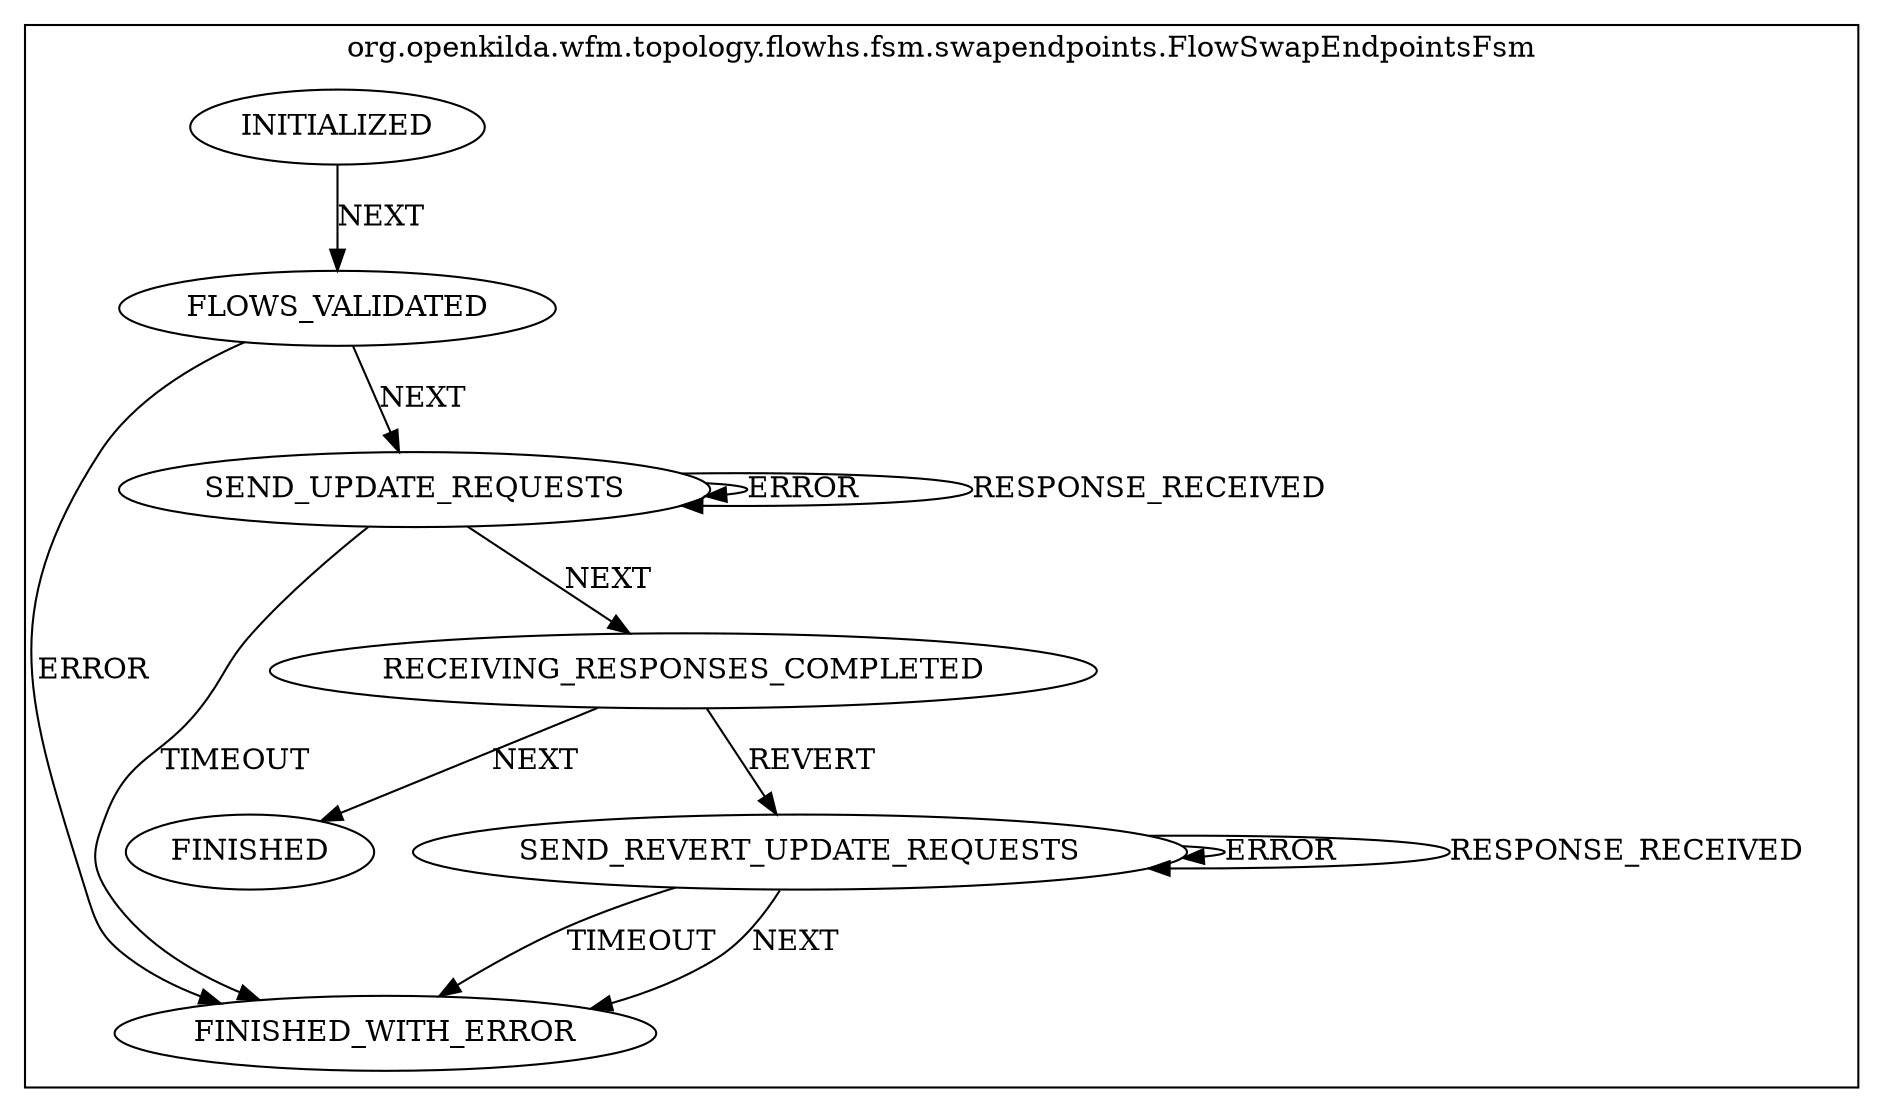 digraph {
    compound=true;
    subgraph cluster_StateMachine {
        label="org.openkilda.wfm.topology.flowhs.fsm.swapendpoints.FlowSwapEndpointsFsm";
        FLOWS_VALIDATED [label="FLOWS_VALIDATED"];
        FINISHED [label="FINISHED"];
        FINISHED_WITH_ERROR [label="FINISHED_WITH_ERROR"];
        SEND_UPDATE_REQUESTS [label="SEND_UPDATE_REQUESTS"];
        RECEIVING_RESPONSES_COMPLETED [label="RECEIVING_RESPONSES_COMPLETED"];
        INITIALIZED [label="INITIALIZED"];
        SEND_REVERT_UPDATE_REQUESTS [label="SEND_REVERT_UPDATE_REQUESTS"];

        FLOWS_VALIDATED -> FINISHED_WITH_ERROR [ label="ERROR"];
        FLOWS_VALIDATED -> SEND_UPDATE_REQUESTS [ label="NEXT"];
        SEND_UPDATE_REQUESTS -> SEND_UPDATE_REQUESTS [ label="ERROR            "];
        SEND_UPDATE_REQUESTS -> SEND_UPDATE_REQUESTS [ label="RESPONSE_RECEIVED"];
        SEND_UPDATE_REQUESTS -> FINISHED_WITH_ERROR [ label="TIMEOUT"];
        SEND_UPDATE_REQUESTS -> RECEIVING_RESPONSES_COMPLETED [ label="NEXT"];
        RECEIVING_RESPONSES_COMPLETED -> FINISHED [ label="NEXT"];
        RECEIVING_RESPONSES_COMPLETED -> SEND_REVERT_UPDATE_REQUESTS [ label="REVERT"];
        INITIALIZED -> FLOWS_VALIDATED [ label="NEXT"];
        SEND_REVERT_UPDATE_REQUESTS -> SEND_REVERT_UPDATE_REQUESTS [ label="ERROR            "];
        SEND_REVERT_UPDATE_REQUESTS -> SEND_REVERT_UPDATE_REQUESTS [ label="RESPONSE_RECEIVED"];
        SEND_REVERT_UPDATE_REQUESTS -> FINISHED_WITH_ERROR [ label="TIMEOUT"];
        SEND_REVERT_UPDATE_REQUESTS -> FINISHED_WITH_ERROR [ label="NEXT"]
    }
}
